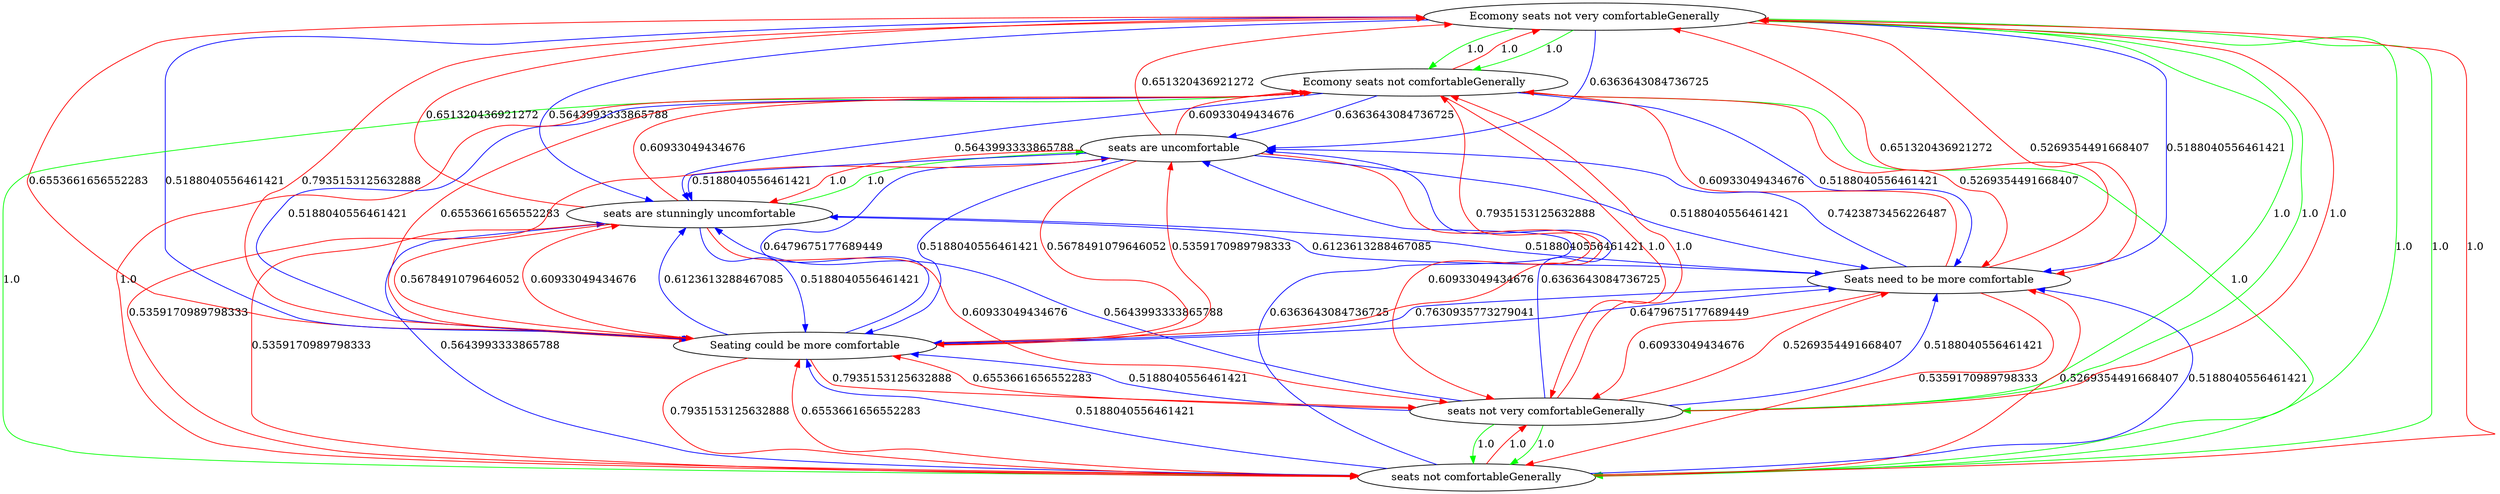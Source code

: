 digraph rawGraph {
"Ecomony seats not very comfortableGenerally";"Ecomony seats not comfortableGenerally";"seats not comfortableGenerally";"seats not very comfortableGenerally";"Seating could be more comfortable";"Seats need to be more comfortable";"seats are stunningly uncomfortable";"seats are uncomfortable";"Ecomony seats not very comfortableGenerally" -> "Ecomony seats not comfortableGenerally" [label=1.0] [color=green]
"Ecomony seats not comfortableGenerally" -> "seats not comfortableGenerally" [label=1.0] [color=green]
"Ecomony seats not very comfortableGenerally" -> "seats not very comfortableGenerally" [label=1.0] [color=green]
"seats not very comfortableGenerally" -> "seats not comfortableGenerally" [label=1.0] [color=green]
"Ecomony seats not very comfortableGenerally" -> "seats not comfortableGenerally" [label=1.0] [color=green]
"Ecomony seats not very comfortableGenerally" -> "Ecomony seats not comfortableGenerally" [label=1.0] [color=green]
"Ecomony seats not comfortableGenerally" -> "seats not comfortableGenerally" [label=1.0] [color=green]
"Ecomony seats not very comfortableGenerally" -> "seats not very comfortableGenerally" [label=1.0] [color=green]
"seats not very comfortableGenerally" -> "seats not comfortableGenerally" [label=1.0] [color=green]
"Ecomony seats not very comfortableGenerally" -> "seats not comfortableGenerally" [label=1.0] [color=green]
"Ecomony seats not comfortableGenerally" -> "Ecomony seats not very comfortableGenerally" [label=1.0] [color=red]
"Ecomony seats not comfortableGenerally" -> "seats not very comfortableGenerally" [label=1.0] [color=red]
"seats not comfortableGenerally" -> "Ecomony seats not very comfortableGenerally" [label=1.0] [color=red]
"seats not comfortableGenerally" -> "Ecomony seats not comfortableGenerally" [label=1.0] [color=red]
"seats not comfortableGenerally" -> "seats not very comfortableGenerally" [label=1.0] [color=red]
"seats not very comfortableGenerally" -> "Ecomony seats not very comfortableGenerally" [label=1.0] [color=red]
"seats not very comfortableGenerally" -> "Ecomony seats not comfortableGenerally" [label=1.0] [color=red]
"Ecomony seats not very comfortableGenerally" -> "Seating could be more comfortable" [label=0.6553661656552283] [color=red]
"Ecomony seats not comfortableGenerally" -> "Seating could be more comfortable" [label=0.6553661656552283] [color=red]
"seats not comfortableGenerally" -> "Seating could be more comfortable" [label=0.6553661656552283] [color=red]
"seats not very comfortableGenerally" -> "Seating could be more comfortable" [label=0.6553661656552283] [color=red]
"Seating could be more comfortable" -> "Ecomony seats not very comfortableGenerally" [label=0.7935153125632888] [color=red]
"Seating could be more comfortable" -> "Ecomony seats not comfortableGenerally" [label=0.7935153125632888] [color=red]
"Seating could be more comfortable" -> "seats not comfortableGenerally" [label=0.7935153125632888] [color=red]
"Seating could be more comfortable" -> "seats not very comfortableGenerally" [label=0.7935153125632888] [color=red]
"Ecomony seats not very comfortableGenerally" -> "Seats need to be more comfortable" [label=0.5269354491668407] [color=red]
"Ecomony seats not comfortableGenerally" -> "Seats need to be more comfortable" [label=0.5269354491668407] [color=red]
"seats not comfortableGenerally" -> "Seats need to be more comfortable" [label=0.5269354491668407] [color=red]
"seats not very comfortableGenerally" -> "Seats need to be more comfortable" [label=0.5269354491668407] [color=red]
"Seating could be more comfortable" -> "Seats need to be more comfortable" [label=0.6479675177689449] [color=blue]
"Seats need to be more comfortable" -> "Ecomony seats not very comfortableGenerally" [label=0.651320436921272] [color=red]
"Seats need to be more comfortable" -> "Ecomony seats not comfortableGenerally" [label=0.60933049434676] [color=red]
"Seats need to be more comfortable" -> "seats not comfortableGenerally" [label=0.5359170989798333] [color=red]
"Seats need to be more comfortable" -> "seats not very comfortableGenerally" [label=0.60933049434676] [color=red]
"Seats need to be more comfortable" -> "Seating could be more comfortable" [label=0.7630935773279041] [color=blue]
"seats are stunningly uncomfortable" -> "seats are uncomfortable" [label=1.0] [color=green]
"seats are uncomfortable" -> "seats are stunningly uncomfortable" [label=1.0] [color=red]
"Ecomony seats not very comfortableGenerally" -> "seats are stunningly uncomfortable" [label=0.5643993333865788] [color=blue]
"Ecomony seats not very comfortableGenerally" -> "seats are uncomfortable" [label=0.6363643084736725] [color=blue]
"Ecomony seats not comfortableGenerally" -> "seats are stunningly uncomfortable" [label=0.5643993333865788] [color=blue]
"Ecomony seats not comfortableGenerally" -> "seats are uncomfortable" [label=0.6363643084736725] [color=blue]
"seats not comfortableGenerally" -> "seats are stunningly uncomfortable" [label=0.5643993333865788] [color=blue]
"seats not comfortableGenerally" -> "seats are uncomfortable" [label=0.6363643084736725] [color=blue]
"seats not very comfortableGenerally" -> "seats are stunningly uncomfortable" [label=0.5643993333865788] [color=blue]
"seats not very comfortableGenerally" -> "seats are uncomfortable" [label=0.6363643084736725] [color=blue]
"Seating could be more comfortable" -> "seats are stunningly uncomfortable" [label=0.60933049434676] [color=red]
"Seating could be more comfortable" -> "seats are uncomfortable" [label=0.5359170989798333] [color=red]
"Seats need to be more comfortable" -> "seats are stunningly uncomfortable" [label=0.6123613288467085] [color=blue]
"Seats need to be more comfortable" -> "seats are uncomfortable" [label=0.7423873456226487] [color=blue]
"seats are stunningly uncomfortable" -> "Ecomony seats not very comfortableGenerally" [label=0.651320436921272] [color=red]
"seats are stunningly uncomfortable" -> "Ecomony seats not comfortableGenerally" [label=0.60933049434676] [color=red]
"seats are stunningly uncomfortable" -> "seats not comfortableGenerally" [label=0.5359170989798333] [color=red]
"seats are stunningly uncomfortable" -> "seats not very comfortableGenerally" [label=0.60933049434676] [color=red]
"seats are stunningly uncomfortable" -> "Seating could be more comfortable" [label=0.5678491079646052] [color=red]
"seats are stunningly uncomfortable" -> "Seats need to be more comfortable" [label=0.5188040556461421] [color=blue]
"seats are uncomfortable" -> "Ecomony seats not very comfortableGenerally" [label=0.651320436921272] [color=red]
"seats are uncomfortable" -> "Ecomony seats not comfortableGenerally" [label=0.60933049434676] [color=red]
"seats are uncomfortable" -> "seats not comfortableGenerally" [label=0.5359170989798333] [color=red]
"seats are uncomfortable" -> "seats not very comfortableGenerally" [label=0.60933049434676] [color=red]
"seats are uncomfortable" -> "Seating could be more comfortable" [label=0.5678491079646052] [color=red]
"seats are uncomfortable" -> "Seats need to be more comfortable" [label=0.5188040556461421] [color=blue]
"Ecomony seats not very comfortableGenerally" -> "Seats need to be more comfortable" [label=0.5188040556461421] [color=blue]
"Ecomony seats not comfortableGenerally" -> "Seats need to be more comfortable" [label=0.5188040556461421] [color=blue]
"seats not comfortableGenerally" -> "Seats need to be more comfortable" [label=0.5188040556461421] [color=blue]
"seats not very comfortableGenerally" -> "Seats need to be more comfortable" [label=0.5188040556461421] [color=blue]
"Seating could be more comfortable" -> "seats are uncomfortable" [label=0.6479675177689449] [color=blue]
"Seating could be more comfortable" -> "seats are stunningly uncomfortable" [label=0.6123613288467085] [color=blue]
"seats are stunningly uncomfortable" -> "Seating could be more comfortable" [label=0.5188040556461421] [color=blue]
"seats are uncomfortable" -> "Seating could be more comfortable" [label=0.5188040556461421] [color=blue]
"seats are uncomfortable" -> "seats are stunningly uncomfortable" [label=0.5188040556461421] [color=blue]
"Ecomony seats not very comfortableGenerally" -> "Seating could be more comfortable" [label=0.5188040556461421] [color=blue]
"Ecomony seats not comfortableGenerally" -> "Seating could be more comfortable" [label=0.5188040556461421] [color=blue]
"seats not comfortableGenerally" -> "Seating could be more comfortable" [label=0.5188040556461421] [color=blue]
"seats not very comfortableGenerally" -> "Seating could be more comfortable" [label=0.5188040556461421] [color=blue]
}